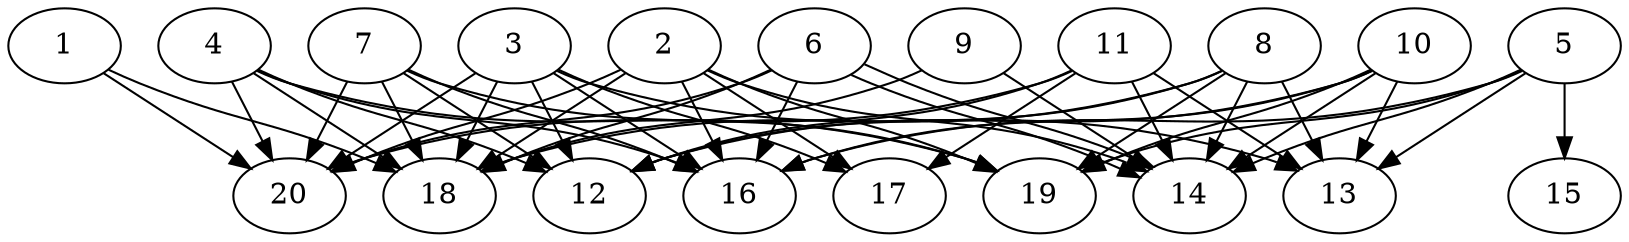 // DAG automatically generated by daggen at Wed Jul 24 21:20:53 2019
// ./daggen --dot -n 20 --ccr 0.3 --fat 0.8 --regular 0.5 --density 0.7 --mindata 5242880 --maxdata 52428800 
digraph G {
  1 [size="168748373", alpha="0.04", expect_size="50624512"] 
  1 -> 18 [size ="50624512"]
  1 -> 20 [size ="50624512"]
  2 [size="145964373", alpha="0.04", expect_size="43789312"] 
  2 -> 14 [size ="43789312"]
  2 -> 16 [size ="43789312"]
  2 -> 17 [size ="43789312"]
  2 -> 18 [size ="43789312"]
  2 -> 19 [size ="43789312"]
  2 -> 20 [size ="43789312"]
  3 [size="125026987", alpha="0.06", expect_size="37508096"] 
  3 -> 12 [size ="37508096"]
  3 -> 13 [size ="37508096"]
  3 -> 16 [size ="37508096"]
  3 -> 17 [size ="37508096"]
  3 -> 18 [size ="37508096"]
  3 -> 20 [size ="37508096"]
  4 [size="170591573", alpha="0.16", expect_size="51177472"] 
  4 -> 12 [size ="51177472"]
  4 -> 16 [size ="51177472"]
  4 -> 18 [size ="51177472"]
  4 -> 19 [size ="51177472"]
  4 -> 20 [size ="51177472"]
  5 [size="41407147", alpha="0.07", expect_size="12422144"] 
  5 -> 13 [size ="12422144"]
  5 -> 14 [size ="12422144"]
  5 -> 15 [size ="12422144"]
  5 -> 16 [size ="12422144"]
  5 -> 19 [size ="12422144"]
  6 [size="66297173", alpha="0.08", expect_size="19889152"] 
  6 -> 14 [size ="19889152"]
  6 -> 14 [size ="19889152"]
  6 -> 16 [size ="19889152"]
  6 -> 18 [size ="19889152"]
  6 -> 20 [size ="19889152"]
  7 [size="31522133", alpha="0.10", expect_size="9456640"] 
  7 -> 12 [size ="9456640"]
  7 -> 16 [size ="9456640"]
  7 -> 18 [size ="9456640"]
  7 -> 19 [size ="9456640"]
  7 -> 20 [size ="9456640"]
  8 [size="36355413", alpha="0.09", expect_size="10906624"] 
  8 -> 12 [size ="10906624"]
  8 -> 13 [size ="10906624"]
  8 -> 14 [size ="10906624"]
  8 -> 18 [size ="10906624"]
  8 -> 19 [size ="10906624"]
  9 [size="57204053", alpha="0.05", expect_size="17161216"] 
  9 -> 14 [size ="17161216"]
  9 -> 18 [size ="17161216"]
  10 [size="157446827", alpha="0.18", expect_size="47234048"] 
  10 -> 12 [size ="47234048"]
  10 -> 13 [size ="47234048"]
  10 -> 14 [size ="47234048"]
  10 -> 16 [size ="47234048"]
  10 -> 19 [size ="47234048"]
  11 [size="131440640", alpha="0.17", expect_size="39432192"] 
  11 -> 12 [size ="39432192"]
  11 -> 13 [size ="39432192"]
  11 -> 14 [size ="39432192"]
  11 -> 17 [size ="39432192"]
  11 -> 20 [size ="39432192"]
  12 [size="159802027", alpha="0.16", expect_size="47940608"] 
  13 [size="30552747", alpha="0.12", expect_size="9165824"] 
  14 [size="75513173", alpha="0.08", expect_size="22653952"] 
  15 [size="43895467", alpha="0.19", expect_size="13168640"] 
  16 [size="102099627", alpha="0.17", expect_size="30629888"] 
  17 [size="162000213", alpha="0.13", expect_size="48600064"] 
  18 [size="84606293", alpha="0.20", expect_size="25381888"] 
  19 [size="155091627", alpha="0.15", expect_size="46527488"] 
  20 [size="36133547", alpha="0.09", expect_size="10840064"] 
}
